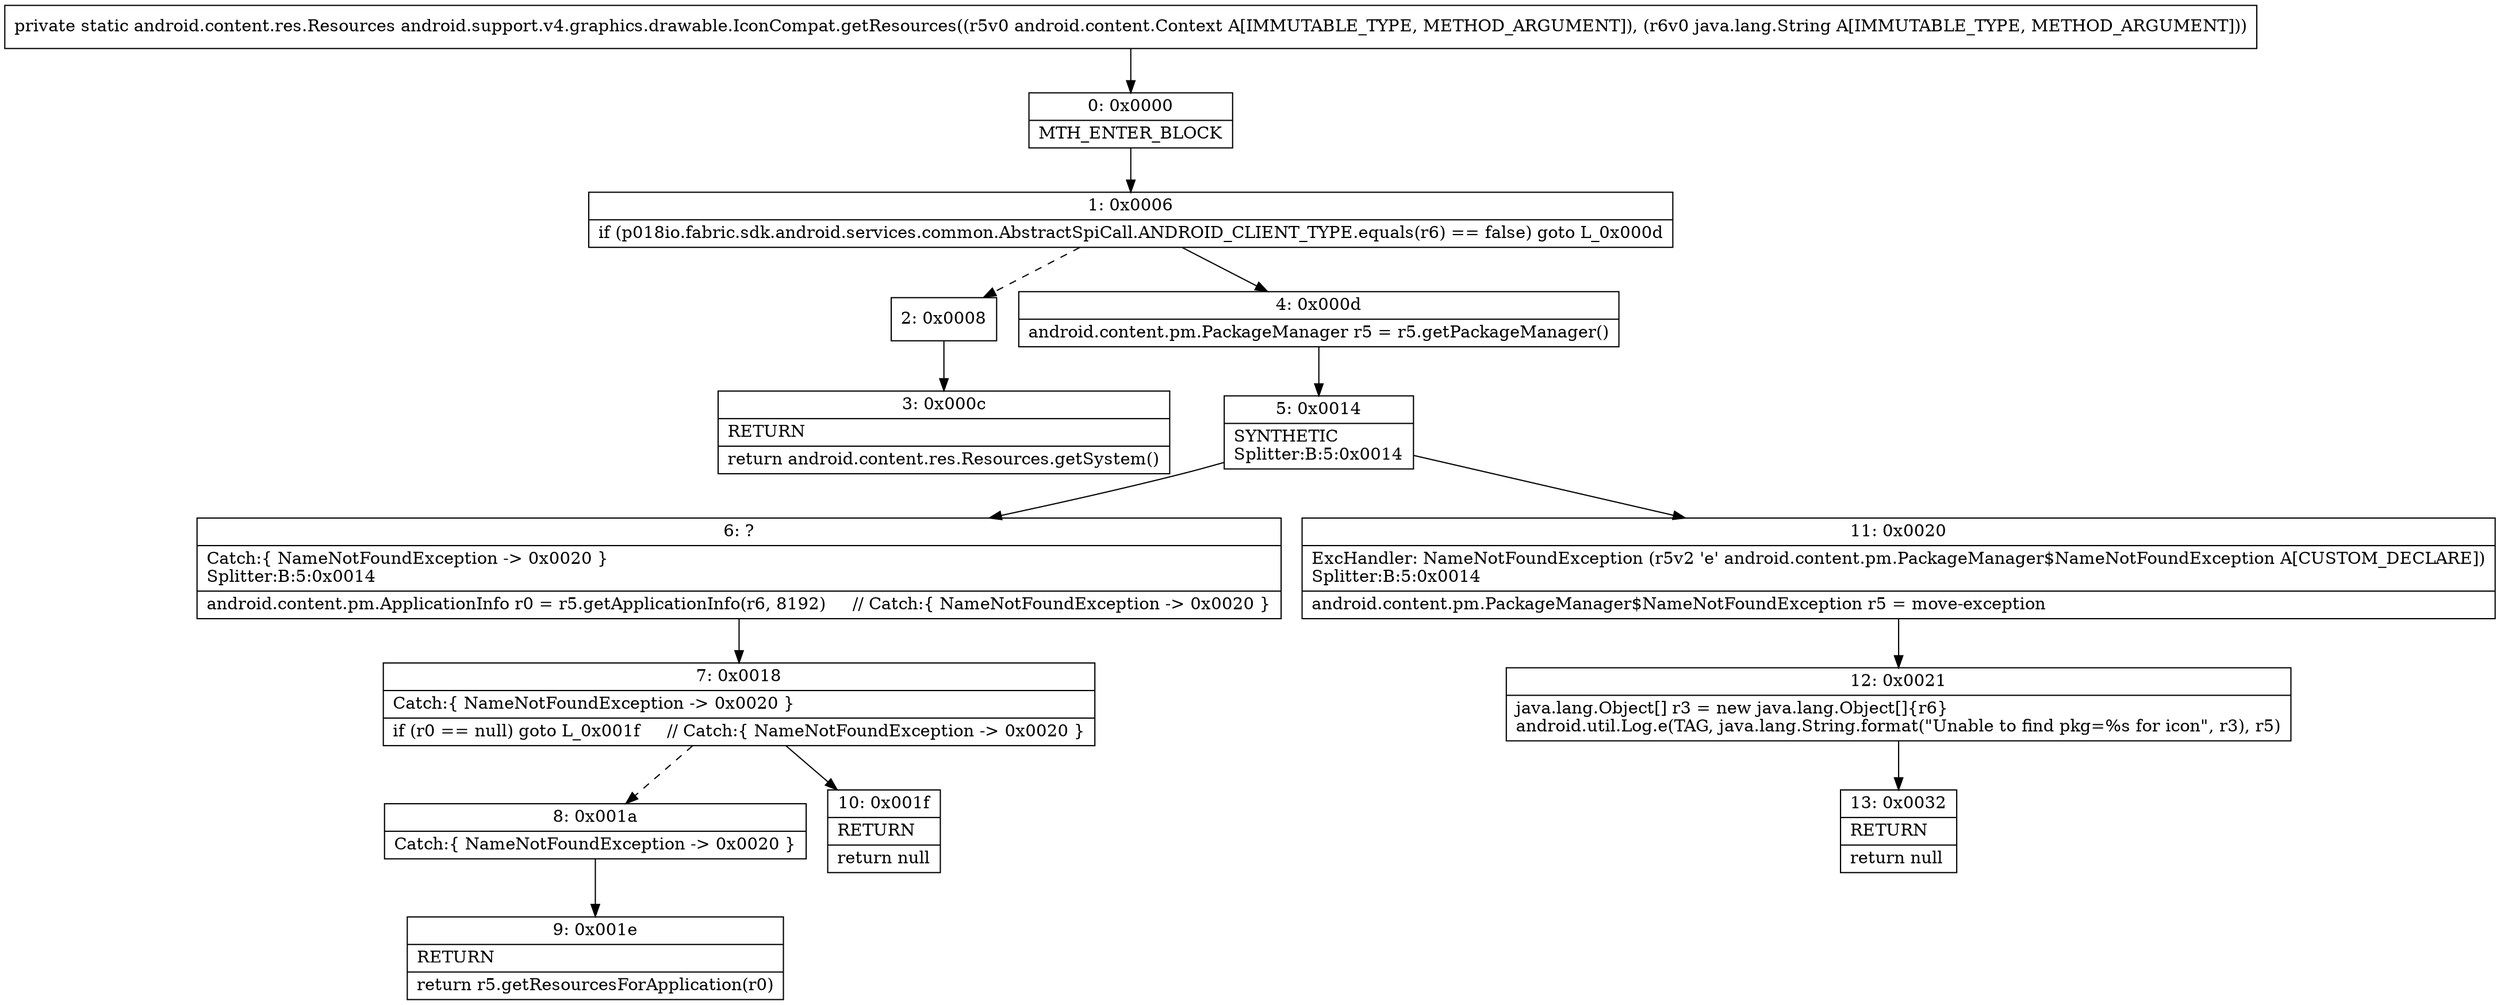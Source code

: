 digraph "CFG forandroid.support.v4.graphics.drawable.IconCompat.getResources(Landroid\/content\/Context;Ljava\/lang\/String;)Landroid\/content\/res\/Resources;" {
Node_0 [shape=record,label="{0\:\ 0x0000|MTH_ENTER_BLOCK\l}"];
Node_1 [shape=record,label="{1\:\ 0x0006|if (p018io.fabric.sdk.android.services.common.AbstractSpiCall.ANDROID_CLIENT_TYPE.equals(r6) == false) goto L_0x000d\l}"];
Node_2 [shape=record,label="{2\:\ 0x0008}"];
Node_3 [shape=record,label="{3\:\ 0x000c|RETURN\l|return android.content.res.Resources.getSystem()\l}"];
Node_4 [shape=record,label="{4\:\ 0x000d|android.content.pm.PackageManager r5 = r5.getPackageManager()\l}"];
Node_5 [shape=record,label="{5\:\ 0x0014|SYNTHETIC\lSplitter:B:5:0x0014\l}"];
Node_6 [shape=record,label="{6\:\ ?|Catch:\{ NameNotFoundException \-\> 0x0020 \}\lSplitter:B:5:0x0014\l|android.content.pm.ApplicationInfo r0 = r5.getApplicationInfo(r6, 8192)     \/\/ Catch:\{ NameNotFoundException \-\> 0x0020 \}\l}"];
Node_7 [shape=record,label="{7\:\ 0x0018|Catch:\{ NameNotFoundException \-\> 0x0020 \}\l|if (r0 == null) goto L_0x001f     \/\/ Catch:\{ NameNotFoundException \-\> 0x0020 \}\l}"];
Node_8 [shape=record,label="{8\:\ 0x001a|Catch:\{ NameNotFoundException \-\> 0x0020 \}\l}"];
Node_9 [shape=record,label="{9\:\ 0x001e|RETURN\l|return r5.getResourcesForApplication(r0)\l}"];
Node_10 [shape=record,label="{10\:\ 0x001f|RETURN\l|return null\l}"];
Node_11 [shape=record,label="{11\:\ 0x0020|ExcHandler: NameNotFoundException (r5v2 'e' android.content.pm.PackageManager$NameNotFoundException A[CUSTOM_DECLARE])\lSplitter:B:5:0x0014\l|android.content.pm.PackageManager$NameNotFoundException r5 = move\-exception\l}"];
Node_12 [shape=record,label="{12\:\ 0x0021|java.lang.Object[] r3 = new java.lang.Object[]\{r6\}\landroid.util.Log.e(TAG, java.lang.String.format(\"Unable to find pkg=%s for icon\", r3), r5)\l}"];
Node_13 [shape=record,label="{13\:\ 0x0032|RETURN\l|return null\l}"];
MethodNode[shape=record,label="{private static android.content.res.Resources android.support.v4.graphics.drawable.IconCompat.getResources((r5v0 android.content.Context A[IMMUTABLE_TYPE, METHOD_ARGUMENT]), (r6v0 java.lang.String A[IMMUTABLE_TYPE, METHOD_ARGUMENT])) }"];
MethodNode -> Node_0;
Node_0 -> Node_1;
Node_1 -> Node_2[style=dashed];
Node_1 -> Node_4;
Node_2 -> Node_3;
Node_4 -> Node_5;
Node_5 -> Node_6;
Node_5 -> Node_11;
Node_6 -> Node_7;
Node_7 -> Node_8[style=dashed];
Node_7 -> Node_10;
Node_8 -> Node_9;
Node_11 -> Node_12;
Node_12 -> Node_13;
}

